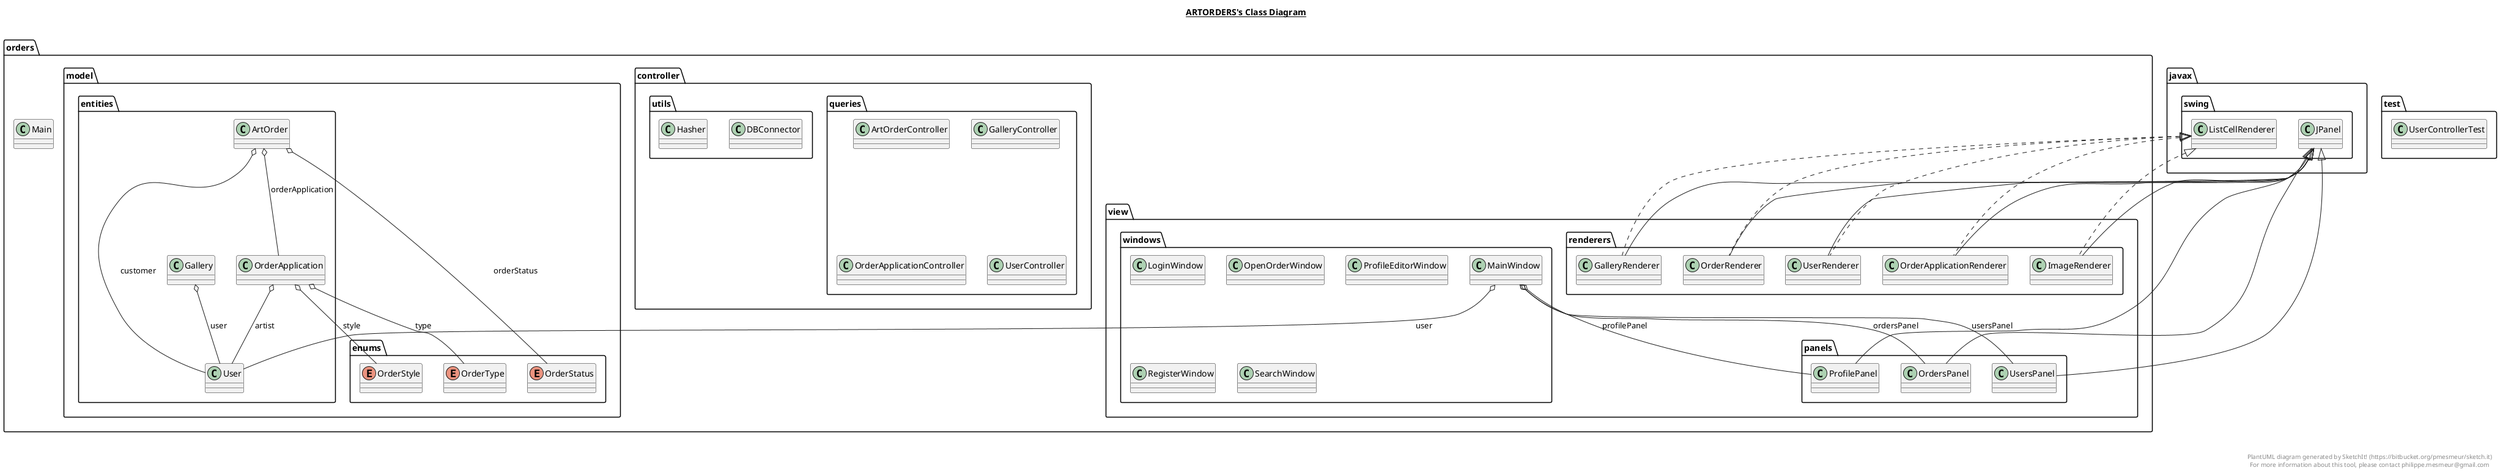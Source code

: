 @startuml

title __ARTORDERS's Class Diagram__\n

  namespace orders {
    class orders.Main {
    }
  }
  

  namespace orders {
    namespace controller.queries {
      class orders.controller.queries.ArtOrderController {
      }
    }
  }
  

  namespace orders {
    namespace controller.queries {
      class orders.controller.queries.GalleryController {
      }
    }
  }
  

  namespace orders {
    namespace controller.queries {
      class orders.controller.queries.OrderApplicationController {
      }
    }
  }
  

  namespace orders {
    namespace controller.queries {
      class orders.controller.queries.UserController {
      }
    }
  }
  

  namespace orders {
    namespace controller.utils {
      class orders.controller.utils.DBConnector {
      }
    }
  }
  

  namespace orders {
    namespace controller.utils {
      class orders.controller.utils.Hasher {
      }
    }
  }
  

  namespace orders {
    namespace model.entities {
      class orders.model.entities.ArtOrder {
      }
    }
  }
  

  namespace orders {
    namespace model.entities {
      class orders.model.entities.Gallery {
      }
    }
  }
  

  namespace orders {
    namespace model.entities {
      class orders.model.entities.OrderApplication {
      }
    }
  }
  

  namespace orders {
    namespace model.entities {
      class orders.model.entities.User {
      }
    }
  }
  

  namespace orders {
    namespace model.enums {
      enum OrderStatus {
      }
    }
  }
  

  namespace orders {
    namespace model.enums {
      enum OrderStyle {
      }
    }
  }
  

  namespace orders {
    namespace model.enums {
      enum OrderType {
      }
    }
  }
  

  namespace orders {
    namespace view.panels {
      class orders.view.panels.OrdersPanel {
      }
    }
  }
  

  namespace orders {
    namespace view.panels {
      class orders.view.panels.ProfilePanel {
      }
    }
  }
  

  namespace orders {
    namespace view.panels {
      class orders.view.panels.UsersPanel {
      }
    }
  }
  

  namespace orders {
    namespace view.renderers {
      class orders.view.renderers.GalleryRenderer {
      }
    }
  }
  

  namespace orders {
    namespace view.renderers {
      class orders.view.renderers.ImageRenderer {
      }
    }
  }
  

  namespace orders {
    namespace view.renderers {
      class orders.view.renderers.OrderApplicationRenderer {
      }
    }
  }
  

  namespace orders {
    namespace view.renderers {
      class orders.view.renderers.OrderRenderer {
      }
    }
  }
  

  namespace orders {
    namespace view.renderers {
      class orders.view.renderers.UserRenderer {
      }
    }
  }
  

  namespace orders {
    namespace view.windows {
      class orders.view.windows.LoginWindow {
      }
    }
  }
  

  namespace orders {
    namespace view.windows {
      class orders.view.windows.MainWindow {
      }
    }
  }
  

  namespace orders {
    namespace view.windows {
      class orders.view.windows.OpenOrderWindow {
      }
    }
  }
  

  namespace orders {
    namespace view.windows {
      class orders.view.windows.ProfileEditorWindow {
      }
    }
  }
  

  namespace orders {
    namespace view.windows {
      class orders.view.windows.RegisterWindow {
      }
    }
  }
  

  namespace orders {
    namespace view.windows {
      class orders.view.windows.SearchWindow {
      }
    }
  }
  

  namespace test {
    class test.UserControllerTest {
    }
  }
  

  orders.model.entities.ArtOrder o-- orders.model.entities.User : customer
  orders.model.entities.ArtOrder o-- orders.model.entities.OrderApplication : orderApplication
  orders.model.entities.ArtOrder o-- orders.model.enums.OrderStatus : orderStatus
  orders.model.entities.Gallery o-- orders.model.entities.User : user
  orders.model.entities.OrderApplication o-- orders.model.entities.User : artist
  orders.model.entities.OrderApplication o-- orders.model.enums.OrderStyle : style
  orders.model.entities.OrderApplication o-- orders.model.enums.OrderType : type
  orders.view.panels.OrdersPanel -up-|> javax.swing.JPanel
  orders.view.panels.ProfilePanel -up-|> javax.swing.JPanel
  orders.view.panels.UsersPanel -up-|> javax.swing.JPanel
  orders.view.renderers.GalleryRenderer .up.|> javax.swing.ListCellRenderer
  orders.view.renderers.GalleryRenderer -up-|> javax.swing.JPanel
  orders.view.renderers.ImageRenderer .up.|> javax.swing.ListCellRenderer
  orders.view.renderers.ImageRenderer -up-|> javax.swing.JPanel
  orders.view.renderers.OrderApplicationRenderer .up.|> javax.swing.ListCellRenderer
  orders.view.renderers.OrderApplicationRenderer -up-|> javax.swing.JPanel
  orders.view.renderers.OrderRenderer .up.|> javax.swing.ListCellRenderer
  orders.view.renderers.OrderRenderer -up-|> javax.swing.JPanel
  orders.view.renderers.UserRenderer .up.|> javax.swing.ListCellRenderer
  orders.view.renderers.UserRenderer -up-|> javax.swing.JPanel
  orders.view.windows.MainWindow o-- orders.view.panels.OrdersPanel : ordersPanel
  orders.view.windows.MainWindow o-- orders.view.panels.ProfilePanel : profilePanel
  orders.view.windows.MainWindow o-- orders.model.entities.User : user
  orders.view.windows.MainWindow o-- orders.view.panels.UsersPanel : usersPanel


right footer


PlantUML diagram generated by SketchIt! (https://bitbucket.org/pmesmeur/sketch.it)
For more information about this tool, please contact philippe.mesmeur@gmail.com
endfooter

@enduml
